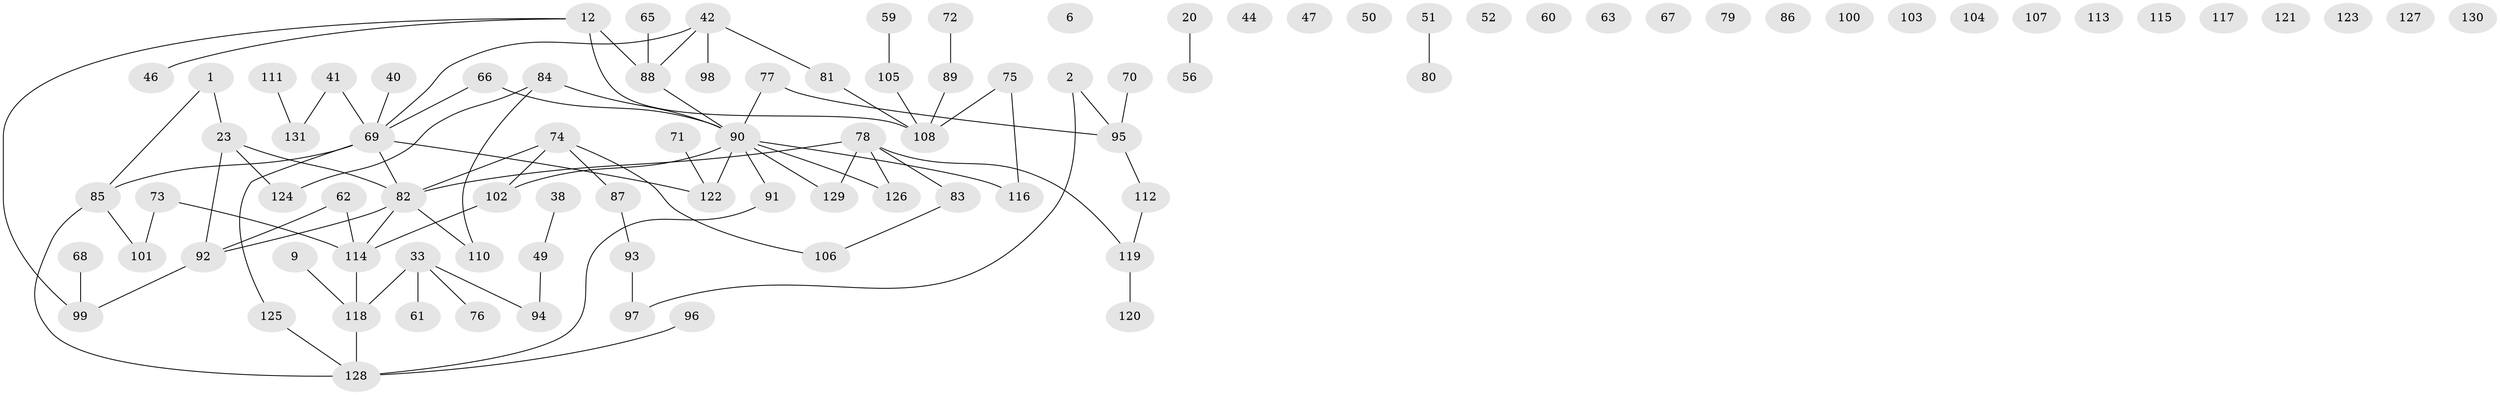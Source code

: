 // original degree distribution, {2: 0.2824427480916031, 3: 0.1984732824427481, 0: 0.16030534351145037, 1: 0.22137404580152673, 4: 0.08396946564885496, 5: 0.03816793893129771, 6: 0.007633587786259542, 8: 0.007633587786259542}
// Generated by graph-tools (version 1.1) at 2025/42/03/04/25 21:42:27]
// undirected, 91 vertices, 88 edges
graph export_dot {
graph [start="1"]
  node [color=gray90,style=filled];
  1;
  2;
  6;
  9;
  12 [super="+5"];
  20;
  23;
  33;
  38;
  40;
  41 [super="+22"];
  42;
  44;
  46;
  47;
  49;
  50;
  51;
  52;
  56;
  59;
  60;
  61;
  62;
  63;
  65;
  66 [super="+57"];
  67;
  68;
  69 [super="+27+36+21+45"];
  70;
  71;
  72;
  73;
  74 [super="+35"];
  75 [super="+26+4+54"];
  76;
  77;
  78 [super="+64+58"];
  79;
  80;
  81;
  82 [super="+15+29+55"];
  83;
  84 [super="+31"];
  85;
  86;
  87;
  88;
  89;
  90 [super="+48"];
  91 [super="+3"];
  92;
  93 [super="+19"];
  94;
  95;
  96;
  97;
  98;
  99;
  100;
  101 [super="+8+16+30"];
  102;
  103;
  104;
  105;
  106 [super="+39"];
  107;
  108 [super="+11"];
  110;
  111;
  112 [super="+32+43"];
  113;
  114;
  115;
  116;
  117;
  118 [super="+7"];
  119 [super="+14+53"];
  120;
  121;
  122 [super="+109"];
  123;
  124;
  125;
  126;
  127;
  128 [super="+34"];
  129;
  130;
  131;
  1 -- 23;
  1 -- 85;
  2 -- 95;
  2 -- 97;
  9 -- 118;
  12 -- 88 [weight=2];
  12 -- 99;
  12 -- 46;
  12 -- 108;
  20 -- 56;
  23 -- 82;
  23 -- 92;
  23 -- 124;
  33 -- 61;
  33 -- 76;
  33 -- 94;
  33 -- 118;
  38 -- 49;
  40 -- 69;
  41 -- 131;
  41 -- 69;
  42 -- 81;
  42 -- 88;
  42 -- 98;
  42 -- 69;
  49 -- 94;
  51 -- 80;
  59 -- 105;
  62 -- 92;
  62 -- 114;
  65 -- 88;
  66 -- 69;
  66 -- 90;
  68 -- 99;
  69 -- 122;
  69 -- 125;
  69 -- 85;
  69 -- 82;
  70 -- 95;
  71 -- 122;
  72 -- 89;
  73 -- 101;
  73 -- 114;
  74 -- 82;
  74 -- 87;
  74 -- 102;
  74 -- 106;
  75 -- 116;
  75 -- 108;
  77 -- 95;
  77 -- 90;
  78 -- 119;
  78 -- 129;
  78 -- 83;
  78 -- 126;
  78 -- 82;
  81 -- 108;
  82 -- 110;
  82 -- 114;
  82 -- 92;
  83 -- 106;
  84 -- 110;
  84 -- 124;
  84 -- 90;
  85 -- 128;
  85 -- 101;
  87 -- 93;
  88 -- 90 [weight=2];
  89 -- 108;
  90 -- 91 [weight=2];
  90 -- 116;
  90 -- 122 [weight=2];
  90 -- 126;
  90 -- 129;
  90 -- 102;
  91 -- 128;
  92 -- 99;
  93 -- 97;
  95 -- 112;
  96 -- 128;
  102 -- 114;
  105 -- 108;
  111 -- 131;
  112 -- 119;
  114 -- 118;
  118 -- 128;
  119 -- 120;
  125 -- 128;
}

